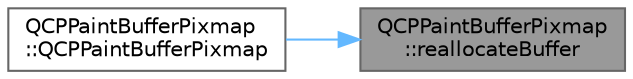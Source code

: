 digraph "QCPPaintBufferPixmap::reallocateBuffer"
{
 // LATEX_PDF_SIZE
  bgcolor="transparent";
  edge [fontname=Helvetica,fontsize=10,labelfontname=Helvetica,labelfontsize=10];
  node [fontname=Helvetica,fontsize=10,shape=box,height=0.2,width=0.4];
  rankdir="RL";
  Node1 [label="QCPPaintBufferPixmap\l::reallocateBuffer",height=0.2,width=0.4,color="gray40", fillcolor="grey60", style="filled", fontcolor="black",tooltip=" "];
  Node1 -> Node2 [dir="back",color="steelblue1",style="solid"];
  Node2 [label="QCPPaintBufferPixmap\l::QCPPaintBufferPixmap",height=0.2,width=0.4,color="grey40", fillcolor="white", style="filled",URL="$class_q_c_p_paint_buffer_pixmap.html#aef0224e03b9285509391fcd61a8e6844",tooltip=" "];
}
